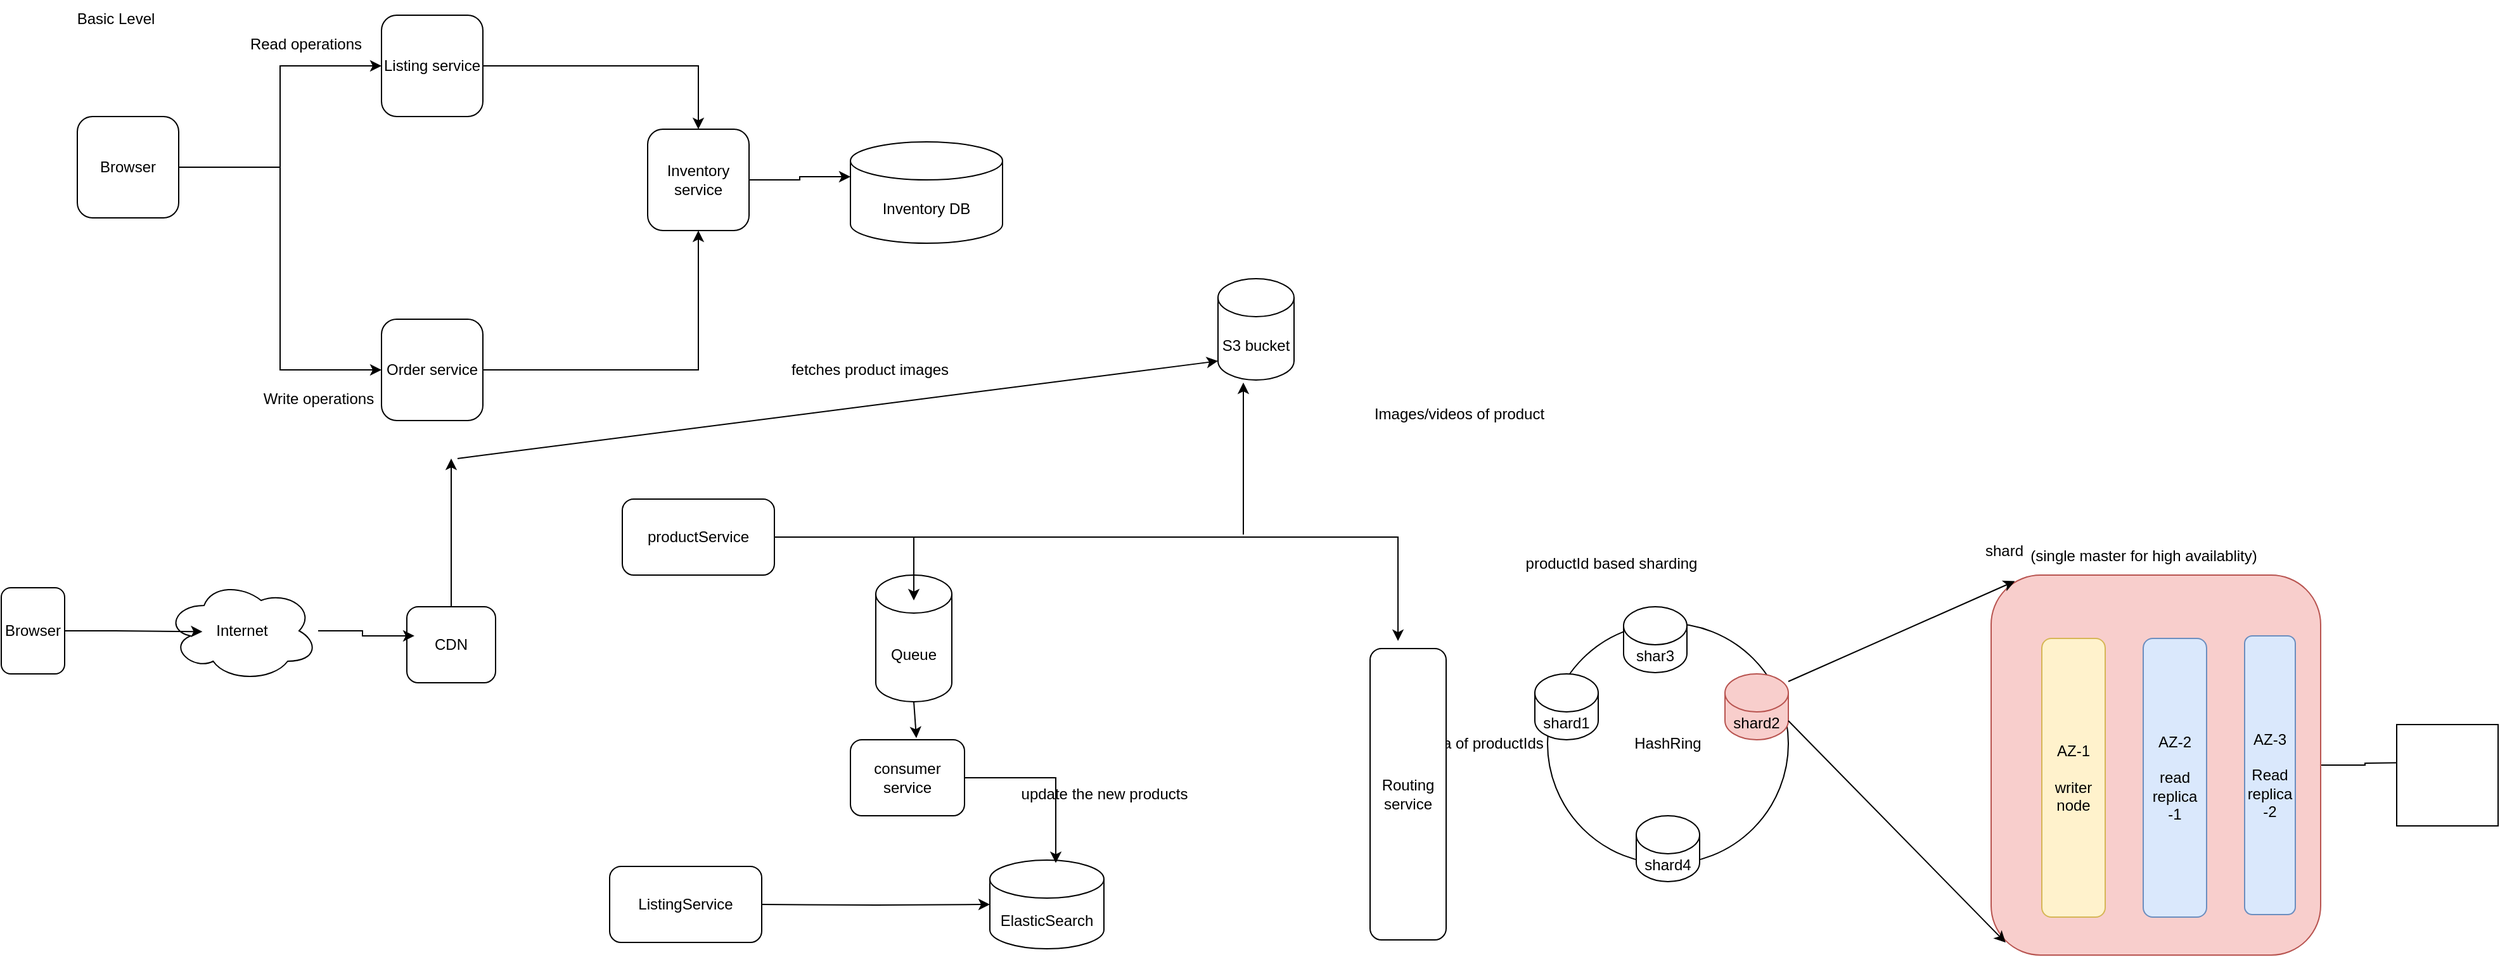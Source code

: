 <mxfile version="26.0.2">
  <diagram name="Page-1" id="pdsU5GGgprD2SgCTDVgc">
    <mxGraphModel dx="794" dy="412" grid="1" gridSize="10" guides="1" tooltips="1" connect="1" arrows="1" fold="1" page="1" pageScale="1" pageWidth="2300" pageHeight="2300" math="0" shadow="0">
      <root>
        <mxCell id="0" />
        <mxCell id="1" parent="0" />
        <mxCell id="amSMFHpkHX3bF5GHom42-8" style="edgeStyle=orthogonalEdgeStyle;rounded=0;orthogonalLoop=1;jettySize=auto;html=1;entryX=0;entryY=0.5;entryDx=0;entryDy=0;" edge="1" parent="1" source="amSMFHpkHX3bF5GHom42-1" target="amSMFHpkHX3bF5GHom42-4">
          <mxGeometry relative="1" as="geometry" />
        </mxCell>
        <mxCell id="amSMFHpkHX3bF5GHom42-11" style="edgeStyle=orthogonalEdgeStyle;rounded=0;orthogonalLoop=1;jettySize=auto;html=1;entryX=0;entryY=0.5;entryDx=0;entryDy=0;" edge="1" parent="1" source="amSMFHpkHX3bF5GHom42-1" target="amSMFHpkHX3bF5GHom42-5">
          <mxGeometry relative="1" as="geometry" />
        </mxCell>
        <mxCell id="amSMFHpkHX3bF5GHom42-1" value="Browser" style="rounded=1;whiteSpace=wrap;html=1;" vertex="1" parent="1">
          <mxGeometry x="60" y="120" width="80" height="80" as="geometry" />
        </mxCell>
        <mxCell id="amSMFHpkHX3bF5GHom42-2" value="Basic Level" style="text;html=1;align=center;verticalAlign=middle;resizable=0;points=[];autosize=1;strokeColor=none;fillColor=none;" vertex="1" parent="1">
          <mxGeometry x="50" y="28" width="80" height="30" as="geometry" />
        </mxCell>
        <mxCell id="amSMFHpkHX3bF5GHom42-9" style="edgeStyle=orthogonalEdgeStyle;rounded=0;orthogonalLoop=1;jettySize=auto;html=1;entryX=0.5;entryY=0;entryDx=0;entryDy=0;" edge="1" parent="1" source="amSMFHpkHX3bF5GHom42-4" target="amSMFHpkHX3bF5GHom42-6">
          <mxGeometry relative="1" as="geometry" />
        </mxCell>
        <mxCell id="amSMFHpkHX3bF5GHom42-4" value="Listing service" style="rounded=1;whiteSpace=wrap;html=1;" vertex="1" parent="1">
          <mxGeometry x="300" y="40" width="80" height="80" as="geometry" />
        </mxCell>
        <mxCell id="amSMFHpkHX3bF5GHom42-12" style="edgeStyle=orthogonalEdgeStyle;rounded=0;orthogonalLoop=1;jettySize=auto;html=1;entryX=0.5;entryY=1;entryDx=0;entryDy=0;" edge="1" parent="1" source="amSMFHpkHX3bF5GHom42-5" target="amSMFHpkHX3bF5GHom42-6">
          <mxGeometry relative="1" as="geometry" />
        </mxCell>
        <mxCell id="amSMFHpkHX3bF5GHom42-5" value="Order service" style="rounded=1;whiteSpace=wrap;html=1;" vertex="1" parent="1">
          <mxGeometry x="300" y="280" width="80" height="80" as="geometry" />
        </mxCell>
        <mxCell id="amSMFHpkHX3bF5GHom42-6" value="Inventory service" style="rounded=1;whiteSpace=wrap;html=1;" vertex="1" parent="1">
          <mxGeometry x="510" y="130" width="80" height="80" as="geometry" />
        </mxCell>
        <mxCell id="amSMFHpkHX3bF5GHom42-7" value="Inventory DB" style="shape=cylinder3;whiteSpace=wrap;html=1;boundedLbl=1;backgroundOutline=1;size=15;" vertex="1" parent="1">
          <mxGeometry x="670" y="140" width="120" height="80" as="geometry" />
        </mxCell>
        <mxCell id="amSMFHpkHX3bF5GHom42-10" style="edgeStyle=orthogonalEdgeStyle;rounded=0;orthogonalLoop=1;jettySize=auto;html=1;entryX=0;entryY=0;entryDx=0;entryDy=27.5;entryPerimeter=0;" edge="1" parent="1" source="amSMFHpkHX3bF5GHom42-6" target="amSMFHpkHX3bF5GHom42-7">
          <mxGeometry relative="1" as="geometry" />
        </mxCell>
        <mxCell id="amSMFHpkHX3bF5GHom42-13" value="Read operations" style="text;html=1;align=center;verticalAlign=middle;resizable=0;points=[];autosize=1;strokeColor=none;fillColor=none;" vertex="1" parent="1">
          <mxGeometry x="185" y="48" width="110" height="30" as="geometry" />
        </mxCell>
        <mxCell id="amSMFHpkHX3bF5GHom42-14" value="Write operations" style="text;html=1;align=center;verticalAlign=middle;resizable=0;points=[];autosize=1;strokeColor=none;fillColor=none;" vertex="1" parent="1">
          <mxGeometry x="195" y="328" width="110" height="30" as="geometry" />
        </mxCell>
        <mxCell id="amSMFHpkHX3bF5GHom42-16" style="edgeStyle=orthogonalEdgeStyle;rounded=0;orthogonalLoop=1;jettySize=auto;html=1;" edge="1" parent="1" target="amSMFHpkHX3bF5GHom42-17">
          <mxGeometry relative="1" as="geometry">
            <mxPoint x="780" y="572" as="targetPoint" />
            <mxPoint x="600" y="742" as="sourcePoint" />
          </mxGeometry>
        </mxCell>
        <mxCell id="amSMFHpkHX3bF5GHom42-15" value="ListingService" style="rounded=1;whiteSpace=wrap;html=1;" vertex="1" parent="1">
          <mxGeometry x="480" y="712" width="120" height="60" as="geometry" />
        </mxCell>
        <mxCell id="amSMFHpkHX3bF5GHom42-17" value="ElasticSearch" style="shape=cylinder3;whiteSpace=wrap;html=1;boundedLbl=1;backgroundOutline=1;size=15;" vertex="1" parent="1">
          <mxGeometry x="780" y="707" width="90" height="70" as="geometry" />
        </mxCell>
        <mxCell id="amSMFHpkHX3bF5GHom42-19" style="edgeStyle=orthogonalEdgeStyle;rounded=0;orthogonalLoop=1;jettySize=auto;html=1;entryX=0.367;entryY=-0.026;entryDx=0;entryDy=0;entryPerimeter=0;" edge="1" parent="1" source="amSMFHpkHX3bF5GHom42-18" target="amSMFHpkHX3bF5GHom42-49">
          <mxGeometry relative="1" as="geometry">
            <mxPoint x="1050" y="610" as="targetPoint" />
          </mxGeometry>
        </mxCell>
        <mxCell id="amSMFHpkHX3bF5GHom42-18" value="productService" style="rounded=1;whiteSpace=wrap;html=1;" vertex="1" parent="1">
          <mxGeometry x="490" y="422" width="120" height="60" as="geometry" />
        </mxCell>
        <mxCell id="amSMFHpkHX3bF5GHom42-21" value="S3 bucket" style="shape=cylinder3;whiteSpace=wrap;html=1;boundedLbl=1;backgroundOutline=1;size=15;" vertex="1" parent="1">
          <mxGeometry x="960" y="248" width="60" height="80" as="geometry" />
        </mxCell>
        <mxCell id="amSMFHpkHX3bF5GHom42-23" value="Images/videos of product" style="text;html=1;align=center;verticalAlign=middle;resizable=0;points=[];autosize=1;strokeColor=none;fillColor=none;" vertex="1" parent="1">
          <mxGeometry x="1070" y="340" width="160" height="30" as="geometry" />
        </mxCell>
        <mxCell id="amSMFHpkHX3bF5GHom42-24" value="metada of productIds" style="text;html=1;align=center;verticalAlign=middle;resizable=0;points=[];autosize=1;strokeColor=none;fillColor=none;" vertex="1" parent="1">
          <mxGeometry x="1090" y="600" width="140" height="30" as="geometry" />
        </mxCell>
        <mxCell id="amSMFHpkHX3bF5GHom42-25" value="Queue" style="shape=cylinder3;whiteSpace=wrap;html=1;boundedLbl=1;backgroundOutline=1;size=15;" vertex="1" parent="1">
          <mxGeometry x="690" y="482" width="60" height="100" as="geometry" />
        </mxCell>
        <mxCell id="amSMFHpkHX3bF5GHom42-26" value="consumer service" style="rounded=1;whiteSpace=wrap;html=1;" vertex="1" parent="1">
          <mxGeometry x="670" y="612" width="90" height="60" as="geometry" />
        </mxCell>
        <mxCell id="amSMFHpkHX3bF5GHom42-27" value="" style="endArrow=classic;html=1;rounded=0;" edge="1" parent="1">
          <mxGeometry width="50" height="50" relative="1" as="geometry">
            <mxPoint x="720" y="452" as="sourcePoint" />
            <mxPoint x="720" y="502" as="targetPoint" />
          </mxGeometry>
        </mxCell>
        <mxCell id="amSMFHpkHX3bF5GHom42-28" value="" style="endArrow=classic;html=1;rounded=0;exitX=0.5;exitY=1;exitDx=0;exitDy=0;exitPerimeter=0;entryX=0.578;entryY=-0.022;entryDx=0;entryDy=0;entryPerimeter=0;" edge="1" parent="1" source="amSMFHpkHX3bF5GHom42-25" target="amSMFHpkHX3bF5GHom42-26">
          <mxGeometry width="50" height="50" relative="1" as="geometry">
            <mxPoint x="720" y="662" as="sourcePoint" />
            <mxPoint x="770" y="612" as="targetPoint" />
          </mxGeometry>
        </mxCell>
        <mxCell id="amSMFHpkHX3bF5GHom42-29" style="edgeStyle=orthogonalEdgeStyle;rounded=0;orthogonalLoop=1;jettySize=auto;html=1;entryX=0.578;entryY=0.033;entryDx=0;entryDy=0;entryPerimeter=0;" edge="1" parent="1" source="amSMFHpkHX3bF5GHom42-26" target="amSMFHpkHX3bF5GHom42-17">
          <mxGeometry relative="1" as="geometry" />
        </mxCell>
        <mxCell id="amSMFHpkHX3bF5GHom42-30" value="update the new products" style="text;html=1;align=center;verticalAlign=middle;resizable=0;points=[];autosize=1;strokeColor=none;fillColor=none;" vertex="1" parent="1">
          <mxGeometry x="795" y="640" width="150" height="30" as="geometry" />
        </mxCell>
        <mxCell id="amSMFHpkHX3bF5GHom42-39" style="edgeStyle=orthogonalEdgeStyle;rounded=0;orthogonalLoop=1;jettySize=auto;html=1;" edge="1" parent="1" source="amSMFHpkHX3bF5GHom42-31">
          <mxGeometry relative="1" as="geometry">
            <mxPoint x="355" y="390" as="targetPoint" />
          </mxGeometry>
        </mxCell>
        <mxCell id="amSMFHpkHX3bF5GHom42-31" value="CDN" style="rounded=1;whiteSpace=wrap;html=1;" vertex="1" parent="1">
          <mxGeometry x="320" y="507" width="70" height="60" as="geometry" />
        </mxCell>
        <mxCell id="amSMFHpkHX3bF5GHom42-32" value="Browser" style="rounded=1;whiteSpace=wrap;html=1;" vertex="1" parent="1">
          <mxGeometry y="492" width="50" height="68" as="geometry" />
        </mxCell>
        <mxCell id="amSMFHpkHX3bF5GHom42-33" value="Internet" style="ellipse;shape=cloud;whiteSpace=wrap;html=1;" vertex="1" parent="1">
          <mxGeometry x="130" y="486" width="120" height="80" as="geometry" />
        </mxCell>
        <mxCell id="amSMFHpkHX3bF5GHom42-35" style="edgeStyle=orthogonalEdgeStyle;rounded=0;orthogonalLoop=1;jettySize=auto;html=1;entryX=0.239;entryY=0.508;entryDx=0;entryDy=0;entryPerimeter=0;" edge="1" parent="1" source="amSMFHpkHX3bF5GHom42-32" target="amSMFHpkHX3bF5GHom42-33">
          <mxGeometry relative="1" as="geometry" />
        </mxCell>
        <mxCell id="amSMFHpkHX3bF5GHom42-36" style="edgeStyle=orthogonalEdgeStyle;rounded=0;orthogonalLoop=1;jettySize=auto;html=1;entryX=0.086;entryY=0.383;entryDx=0;entryDy=0;entryPerimeter=0;" edge="1" parent="1" source="amSMFHpkHX3bF5GHom42-33" target="amSMFHpkHX3bF5GHom42-31">
          <mxGeometry relative="1" as="geometry" />
        </mxCell>
        <mxCell id="amSMFHpkHX3bF5GHom42-38" value="" style="endArrow=classic;html=1;rounded=0;" edge="1" parent="1">
          <mxGeometry width="50" height="50" relative="1" as="geometry">
            <mxPoint x="980" y="450" as="sourcePoint" />
            <mxPoint x="980" y="330" as="targetPoint" />
          </mxGeometry>
        </mxCell>
        <mxCell id="amSMFHpkHX3bF5GHom42-40" value="" style="endArrow=classic;html=1;rounded=0;entryX=0;entryY=1;entryDx=0;entryDy=-15;entryPerimeter=0;" edge="1" parent="1" target="amSMFHpkHX3bF5GHom42-21">
          <mxGeometry width="50" height="50" relative="1" as="geometry">
            <mxPoint x="360" y="390" as="sourcePoint" />
            <mxPoint x="680" y="400" as="targetPoint" />
          </mxGeometry>
        </mxCell>
        <mxCell id="amSMFHpkHX3bF5GHom42-41" value="fetches product images" style="text;html=1;align=center;verticalAlign=middle;resizable=0;points=[];autosize=1;strokeColor=none;fillColor=none;" vertex="1" parent="1">
          <mxGeometry x="610" y="305" width="150" height="30" as="geometry" />
        </mxCell>
        <mxCell id="amSMFHpkHX3bF5GHom42-43" value="HashRing" style="ellipse;whiteSpace=wrap;html=1;aspect=fixed;" vertex="1" parent="1">
          <mxGeometry x="1220" y="520" width="190" height="190" as="geometry" />
        </mxCell>
        <mxCell id="amSMFHpkHX3bF5GHom42-44" value="shard1" style="shape=cylinder3;whiteSpace=wrap;html=1;boundedLbl=1;backgroundOutline=1;size=15;" vertex="1" parent="1">
          <mxGeometry x="1210" y="560" width="50" height="52" as="geometry" />
        </mxCell>
        <mxCell id="amSMFHpkHX3bF5GHom42-45" value="shard4" style="shape=cylinder3;whiteSpace=wrap;html=1;boundedLbl=1;backgroundOutline=1;size=15;" vertex="1" parent="1">
          <mxGeometry x="1290" y="672" width="50" height="52" as="geometry" />
        </mxCell>
        <mxCell id="amSMFHpkHX3bF5GHom42-46" value="shard2" style="shape=cylinder3;whiteSpace=wrap;html=1;boundedLbl=1;backgroundOutline=1;size=15;fillColor=#f8cecc;strokeColor=#b85450;" vertex="1" parent="1">
          <mxGeometry x="1360" y="560" width="50" height="52" as="geometry" />
        </mxCell>
        <mxCell id="amSMFHpkHX3bF5GHom42-47" value="shar3" style="shape=cylinder3;whiteSpace=wrap;html=1;boundedLbl=1;backgroundOutline=1;size=15;" vertex="1" parent="1">
          <mxGeometry x="1280" y="507" width="50" height="52" as="geometry" />
        </mxCell>
        <mxCell id="amSMFHpkHX3bF5GHom42-48" value="productId based sharding" style="text;html=1;align=center;verticalAlign=middle;resizable=0;points=[];autosize=1;strokeColor=none;fillColor=none;" vertex="1" parent="1">
          <mxGeometry x="1190" y="458" width="160" height="30" as="geometry" />
        </mxCell>
        <mxCell id="amSMFHpkHX3bF5GHom42-49" value="Routing service" style="rounded=1;whiteSpace=wrap;html=1;" vertex="1" parent="1">
          <mxGeometry x="1080" y="540" width="60" height="230" as="geometry" />
        </mxCell>
        <mxCell id="amSMFHpkHX3bF5GHom42-56" style="edgeStyle=orthogonalEdgeStyle;rounded=0;orthogonalLoop=1;jettySize=auto;html=1;" edge="1" parent="1" source="amSMFHpkHX3bF5GHom42-50">
          <mxGeometry relative="1" as="geometry">
            <mxPoint x="1900" y="630" as="targetPoint" />
          </mxGeometry>
        </mxCell>
        <mxCell id="amSMFHpkHX3bF5GHom42-50" value="" style="rounded=1;whiteSpace=wrap;html=1;fillColor=#f8cecc;strokeColor=#b85450;" vertex="1" parent="1">
          <mxGeometry x="1570" y="482" width="260" height="300" as="geometry" />
        </mxCell>
        <mxCell id="amSMFHpkHX3bF5GHom42-51" value="shard" style="text;html=1;align=center;verticalAlign=middle;resizable=0;points=[];autosize=1;strokeColor=none;fillColor=none;" vertex="1" parent="1">
          <mxGeometry x="1555" y="448" width="50" height="30" as="geometry" />
        </mxCell>
        <mxCell id="amSMFHpkHX3bF5GHom42-52" value="AZ-1&lt;div&gt;&lt;br&gt;&lt;/div&gt;&lt;div&gt;writer node&lt;/div&gt;" style="rounded=1;whiteSpace=wrap;html=1;fillColor=#fff2cc;strokeColor=#d6b656;" vertex="1" parent="1">
          <mxGeometry x="1610" y="532" width="50" height="220" as="geometry" />
        </mxCell>
        <mxCell id="amSMFHpkHX3bF5GHom42-53" value="AZ-2&lt;div&gt;&lt;br&gt;&lt;/div&gt;&lt;div&gt;read replica -1&lt;/div&gt;" style="rounded=1;whiteSpace=wrap;html=1;fillColor=#dae8fc;strokeColor=#6c8ebf;" vertex="1" parent="1">
          <mxGeometry x="1690" y="532" width="50" height="220" as="geometry" />
        </mxCell>
        <mxCell id="amSMFHpkHX3bF5GHom42-54" value="AZ-3&lt;div&gt;&lt;br&gt;&lt;/div&gt;&lt;div&gt;Read replica -2&lt;/div&gt;" style="rounded=1;whiteSpace=wrap;html=1;fillColor=#dae8fc;strokeColor=#6c8ebf;" vertex="1" parent="1">
          <mxGeometry x="1770" y="530" width="40" height="220" as="geometry" />
        </mxCell>
        <mxCell id="amSMFHpkHX3bF5GHom42-55" value="(single master for high availablity)" style="text;html=1;align=center;verticalAlign=middle;resizable=0;points=[];autosize=1;strokeColor=none;fillColor=none;" vertex="1" parent="1">
          <mxGeometry x="1590" y="452" width="200" height="30" as="geometry" />
        </mxCell>
        <mxCell id="amSMFHpkHX3bF5GHom42-57" value="" style="whiteSpace=wrap;html=1;aspect=fixed;" vertex="1" parent="1">
          <mxGeometry x="1890" y="600" width="80" height="80" as="geometry" />
        </mxCell>
        <mxCell id="amSMFHpkHX3bF5GHom42-59" value="" style="endArrow=classic;html=1;rounded=0;entryX=0.072;entryY=0.016;entryDx=0;entryDy=0;entryPerimeter=0;" edge="1" parent="1" target="amSMFHpkHX3bF5GHom42-50">
          <mxGeometry width="50" height="50" relative="1" as="geometry">
            <mxPoint x="1410" y="566" as="sourcePoint" />
            <mxPoint x="1460" y="516" as="targetPoint" />
          </mxGeometry>
        </mxCell>
        <mxCell id="amSMFHpkHX3bF5GHom42-60" value="" style="endArrow=classic;html=1;rounded=0;exitX=1;exitY=1;exitDx=0;exitDy=-15;exitPerimeter=0;entryX=0.044;entryY=0.967;entryDx=0;entryDy=0;entryPerimeter=0;" edge="1" parent="1" source="amSMFHpkHX3bF5GHom42-46" target="amSMFHpkHX3bF5GHom42-50">
          <mxGeometry width="50" height="50" relative="1" as="geometry">
            <mxPoint x="1530" y="690" as="sourcePoint" />
            <mxPoint x="1580" y="640" as="targetPoint" />
          </mxGeometry>
        </mxCell>
      </root>
    </mxGraphModel>
  </diagram>
</mxfile>
